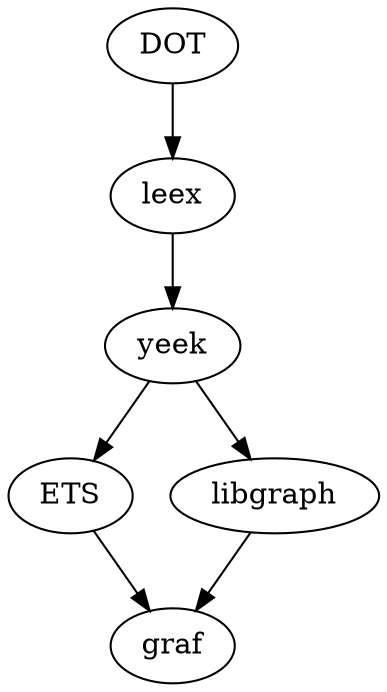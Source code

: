 strict digraph {
    90980047[label="ETS"]
    256127641[label="graf"]
    429120573[label="leex"]
    1523830430[label="yeek"]
    2325216007[label="libgraph"]
    4201885156[label="DOT"]
    90980047 -> 256127641 [weight=1]
    429120573 -> 1523830430 [weight=1]
    1523830430 -> 90980047 [weight=1]
    1523830430 -> 2325216007 [weight=1]
    2325216007 -> 256127641 [weight=1]
    4201885156 -> 429120573 [weight=1]
}
